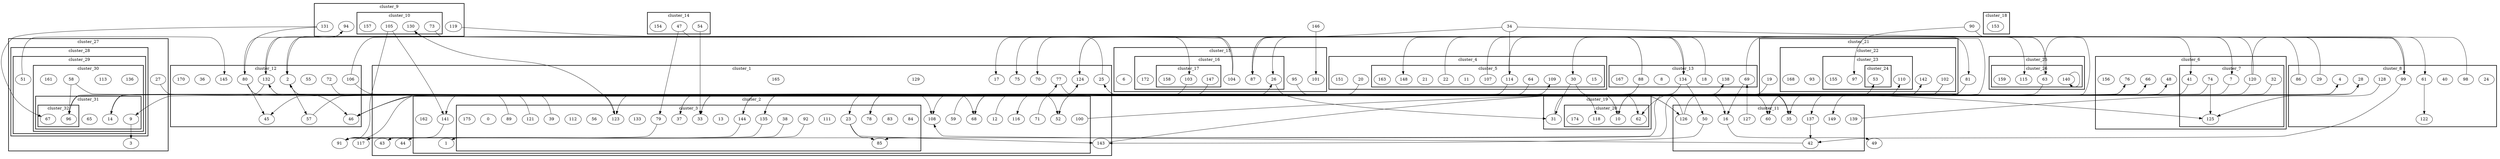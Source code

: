 digraph G {
subgraph cluster_1 {
style="bold"
label="cluster_1"
25
77
143
75
17
52
43
71
84
83
70
124
89
44
129
subgraph cluster_2 {
style="bold"
label="cluster_2"
59
100
12
116
52
23
71
108
68
1
84
141
subgraph cluster_3 {
style="bold"
label="cluster_3"
111
33
84
123
135
144
144
123
83
13
79
38
121
133
78
56
89
112
23
92
37
39
0
0
85
175
}
162
}
165
}
subgraph cluster_4 {
style="bold"
label="cluster_4"
20
subgraph cluster_5 {
style="bold"
label="cluster_5"
15
129
148
30
107
109
141
64
11
22
89
21
114
163
}
151
}
subgraph cluster_6 {
style="bold"
label="cluster_6"
76
66
13
111
48
107
subgraph cluster_7 {
style="bold"
label="cluster_7"
74
135
39
38
71
7
7
41
32
120
30
125
116
163
}
156
}
subgraph cluster_8 {
style="bold"
label="cluster_8"
24
98
121
40
61
128
39
29
7
4
122
99
61
86
28
165
}
subgraph cluster_9 {
style="bold"
label="cluster_9"
30
86
94
119
131
98
subgraph cluster_10 {
style="bold"
label="cluster_10"
39
12
148
105
130
73
123
157
}
156
}
subgraph cluster_11 {
style="bold"
label="cluster_11"
120
76
126
16
121
17
149
99
114
64
139
137
116
60
139
127
50
66
42
74
35
125
4
84
109
175
}
subgraph cluster_12 {
style="bold"
label="cluster_12"
141
2
132
105
86
55
80
145
20
43
45
64
72
106
36
122
57
25
133
46
170
}
subgraph cluster_13 {
style="bold"
label="cluster_13"
88
69
77
18
138
98
77
100
30
143
8
119
75
131
52
134
1
167
}
subgraph cluster_14 {
style="bold"
label="cluster_14"
85
54
17
47
154
}
subgraph cluster_15 {
style="bold"
label="cluster_15"
20
101
72
86
40
50
95
48
2
76
72
106
103
54
6
29
44
subgraph cluster_16 {
style="bold"
label="cluster_16"
43
126
28
124
133
87
139
111
94
12
98
17
116
134
104
66
36
105
26
71
24
1
subgraph cluster_17 {
style="bold"
label="cluster_17"
147
30
133
103
2
37
71
86
158
}
172
}
167
}
subgraph cluster_18 {
style="bold"
label="cluster_18"
44
29
44
153
}
subgraph cluster_19 {
style="bold"
label="cluster_19"
131
22
126
31
15
60
subgraph cluster_20 {
style="bold"
label="cluster_20"
55
118
100
56
78
50
10
66
86
86
35
128
95
6
104
12
120
62
50
132
75
84
73
40
174
}
156
}
subgraph cluster_21 {
style="bold"
label="cluster_21"
98
138
20
87
19
79
subgraph cluster_22 {
style="bold"
label="cluster_22"
40
80
54
88
121
102
29
10
92
50
4
39
135
80
142
93
6
11
subgraph cluster_23 {
style="bold"
label="cluster_23"
92
110
97
110
99
subgraph cluster_24 {
style="bold"
label="cluster_24"
79
24
18
50
85
54
10
147
41
42
53
101
20
64
133
165
}
155
}
168
}
156
}
subgraph cluster_25 {
style="bold"
label="cluster_25"
17
114
28
108
121
43
46
120
73
131
7
7
132
23
12
106
144
103
subgraph cluster_26 {
style="bold"
label="cluster_26"
101
140
60
111
45
44
54
115
63
159
}
168
}
subgraph cluster_27 {
style="bold"
label="cluster_27"
100
64
3
148
132
27
32
subgraph cluster_28 {
style="bold"
label="cluster_28"
23
63
63
108
76
13
67
subgraph cluster_29 {
style="bold"
label="cluster_29"
131
127
51
112
118
63
subgraph cluster_30 {
style="bold"
label="cluster_30"
10
142
127
6
100
136
113
58
109
140
80
subgraph cluster_31 {
style="bold"
label="cluster_31"
99
9
43
140
89
65
22
98
14
116
13
141
95
25
0
94
144
subgraph cluster_32 {
style="bold"
label="cluster_32"
30
45
13
140
96
32
88
67
11
159
}
167
}
161
}
156
}
157
}
157
}
88->87
4->78
88->33
98->87
19->23
34->99
137->42
132->94
7->78
25->132
102->33
127->69
64->37
53->116
147->108
114->41
27->118
9->3
76->144
30->31
134->50
106->10
63->35
31->110
47->99
123->132
73->134
46->28
142->68
89->132
131->67
25->10
14->62
124->99
146->101
135->124
54->33
120->85
74->125
126->46
126->125
32->60
107->81
39->96
90->97
41->144
46->4
141->91
10->142
99->42
18->26
91->77
128->125
12->109
104->124
80->45
71->35
134->78
88->46
23->143
51->145
59->26
4->135
69->16
23->85
100->66
58->108
102->137
119->62
16->49
69->115
34->87
30->35
61->122
94->2
63->2
105->91
103->96
68->138
38->44
143->138
131->80
144->117
95->60
86->17
10->48
2->57
121->2
42->108
74->141
50->143
63->7
57->76
88->70
140->140
2->16
124->68
26->31
29->75
80->68
132->14
105->141
104->130
80->63
72->52
139->28
120->61
130->123
52->53
34->114
126->25
142->91
120->30
90->149
22->134
92->1
81->10
20->45
106->103
79->91
102->60
134->9
76->52
114->123
80->46
7->148
77->126
47->79
135->43
58->96
}
